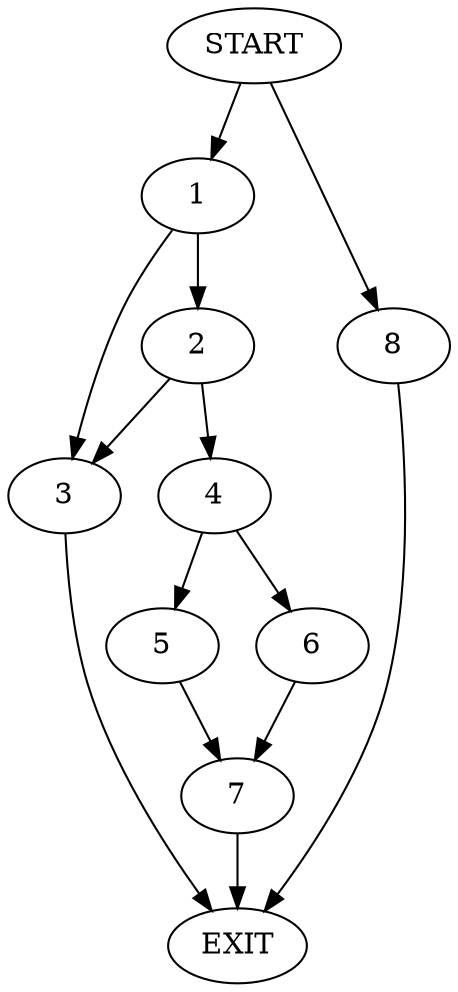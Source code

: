 digraph {
0 [label="START"]
9 [label="EXIT"]
0 -> 1
1 -> 2
1 -> 3
2 -> 3
2 -> 4
3 -> 9
4 -> 5
4 -> 6
5 -> 7
6 -> 7
7 -> 9
0 -> 8
8 -> 9
}
